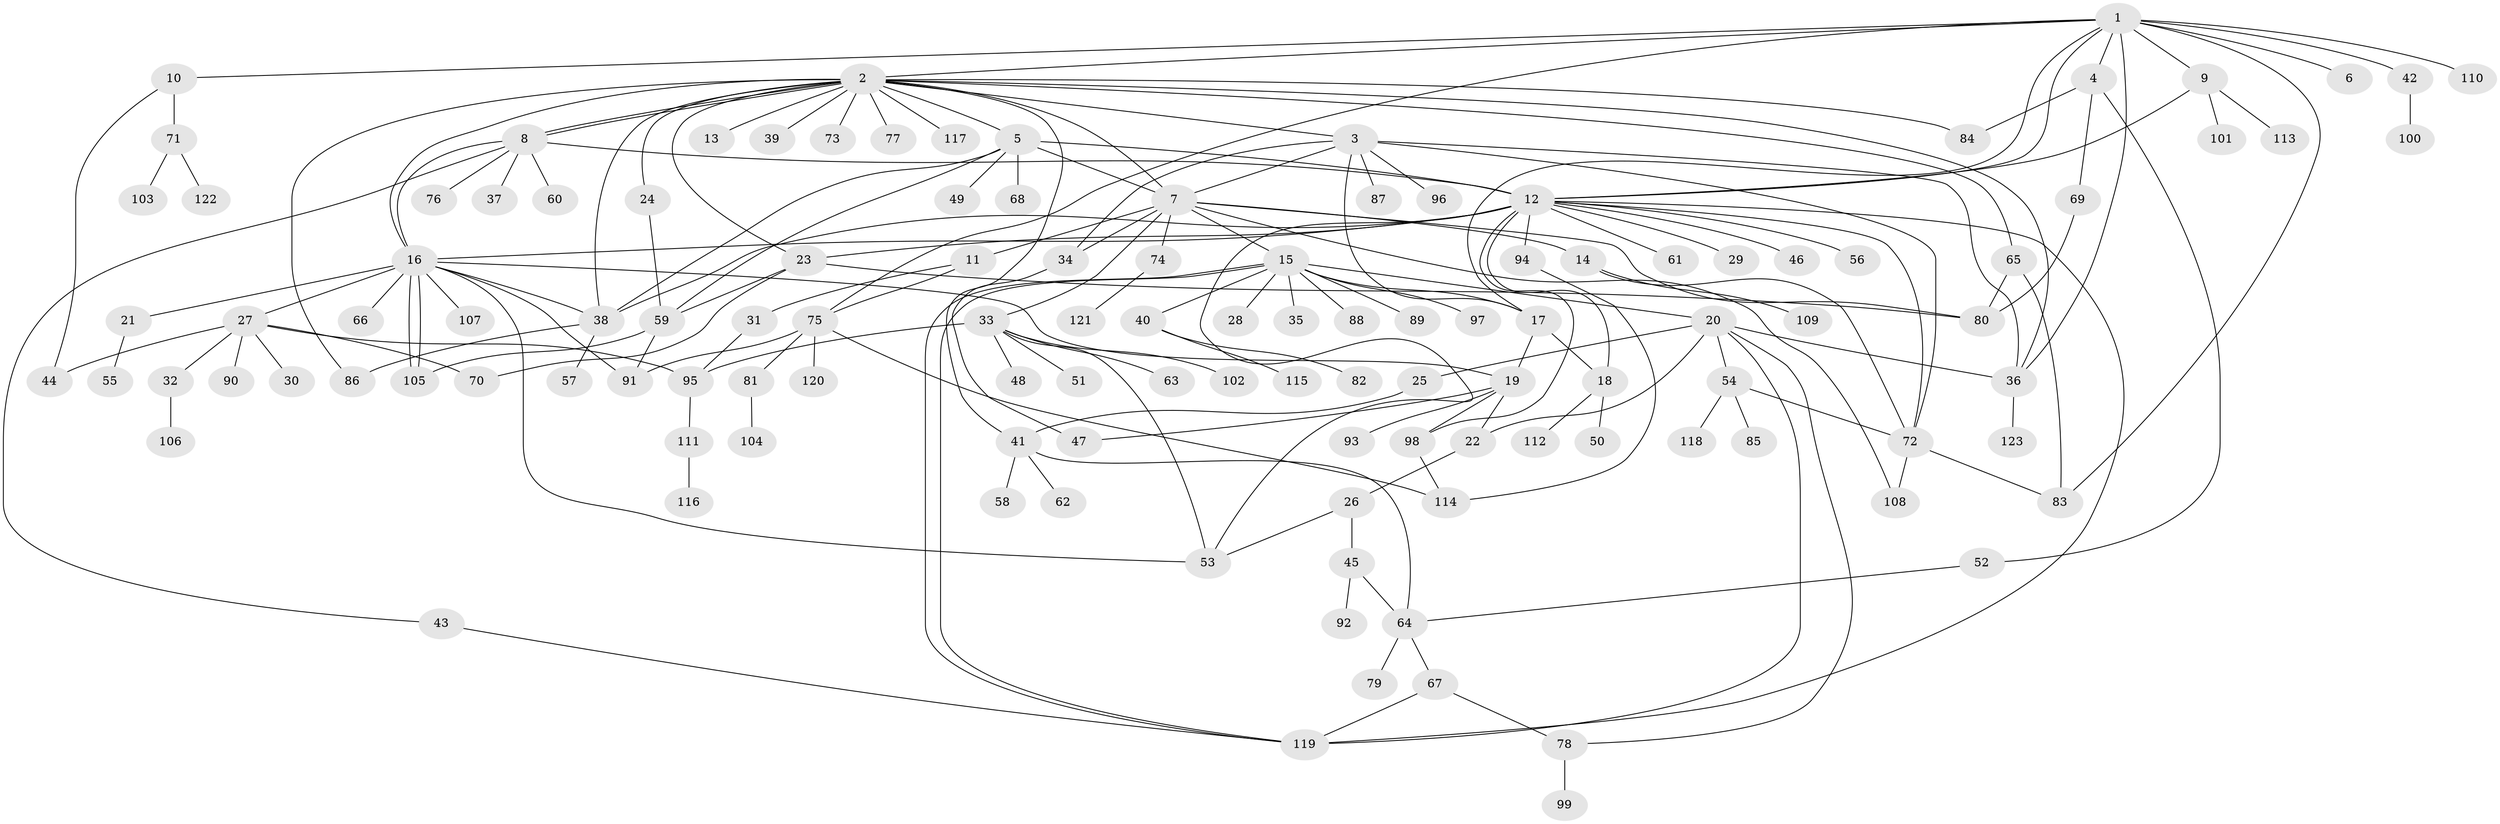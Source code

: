 // coarse degree distribution, {13: 0.021505376344086023, 18: 0.010752688172043012, 8: 0.010752688172043012, 4: 0.053763440860215055, 6: 0.053763440860215055, 1: 0.5161290322580645, 11: 0.010752688172043012, 21: 0.010752688172043012, 3: 0.07526881720430108, 2: 0.16129032258064516, 14: 0.010752688172043012, 10: 0.010752688172043012, 7: 0.03225806451612903, 9: 0.010752688172043012, 5: 0.010752688172043012}
// Generated by graph-tools (version 1.1) at 2025/41/03/06/25 10:41:50]
// undirected, 123 vertices, 181 edges
graph export_dot {
graph [start="1"]
  node [color=gray90,style=filled];
  1;
  2;
  3;
  4;
  5;
  6;
  7;
  8;
  9;
  10;
  11;
  12;
  13;
  14;
  15;
  16;
  17;
  18;
  19;
  20;
  21;
  22;
  23;
  24;
  25;
  26;
  27;
  28;
  29;
  30;
  31;
  32;
  33;
  34;
  35;
  36;
  37;
  38;
  39;
  40;
  41;
  42;
  43;
  44;
  45;
  46;
  47;
  48;
  49;
  50;
  51;
  52;
  53;
  54;
  55;
  56;
  57;
  58;
  59;
  60;
  61;
  62;
  63;
  64;
  65;
  66;
  67;
  68;
  69;
  70;
  71;
  72;
  73;
  74;
  75;
  76;
  77;
  78;
  79;
  80;
  81;
  82;
  83;
  84;
  85;
  86;
  87;
  88;
  89;
  90;
  91;
  92;
  93;
  94;
  95;
  96;
  97;
  98;
  99;
  100;
  101;
  102;
  103;
  104;
  105;
  106;
  107;
  108;
  109;
  110;
  111;
  112;
  113;
  114;
  115;
  116;
  117;
  118;
  119;
  120;
  121;
  122;
  123;
  1 -- 2;
  1 -- 4;
  1 -- 6;
  1 -- 9;
  1 -- 10;
  1 -- 12;
  1 -- 17;
  1 -- 36;
  1 -- 42;
  1 -- 75;
  1 -- 83;
  1 -- 110;
  2 -- 3;
  2 -- 5;
  2 -- 7;
  2 -- 8;
  2 -- 8;
  2 -- 13;
  2 -- 16;
  2 -- 23;
  2 -- 24;
  2 -- 36;
  2 -- 38;
  2 -- 39;
  2 -- 41;
  2 -- 65;
  2 -- 73;
  2 -- 77;
  2 -- 84;
  2 -- 86;
  2 -- 117;
  3 -- 7;
  3 -- 17;
  3 -- 34;
  3 -- 36;
  3 -- 72;
  3 -- 87;
  3 -- 96;
  4 -- 52;
  4 -- 69;
  4 -- 84;
  5 -- 7;
  5 -- 12;
  5 -- 38;
  5 -- 49;
  5 -- 59;
  5 -- 68;
  7 -- 11;
  7 -- 14;
  7 -- 15;
  7 -- 33;
  7 -- 34;
  7 -- 74;
  7 -- 80;
  7 -- 108;
  8 -- 12;
  8 -- 16;
  8 -- 37;
  8 -- 43;
  8 -- 60;
  8 -- 76;
  9 -- 12;
  9 -- 101;
  9 -- 113;
  10 -- 44;
  10 -- 71;
  11 -- 31;
  11 -- 75;
  12 -- 16;
  12 -- 18;
  12 -- 23;
  12 -- 29;
  12 -- 38;
  12 -- 46;
  12 -- 53;
  12 -- 56;
  12 -- 61;
  12 -- 72;
  12 -- 94;
  12 -- 98;
  12 -- 119;
  14 -- 72;
  14 -- 109;
  15 -- 17;
  15 -- 20;
  15 -- 28;
  15 -- 35;
  15 -- 40;
  15 -- 88;
  15 -- 89;
  15 -- 97;
  15 -- 119;
  15 -- 119;
  16 -- 19;
  16 -- 21;
  16 -- 27;
  16 -- 38;
  16 -- 53;
  16 -- 66;
  16 -- 91;
  16 -- 105;
  16 -- 105;
  16 -- 107;
  17 -- 18;
  17 -- 19;
  18 -- 50;
  18 -- 112;
  19 -- 22;
  19 -- 47;
  19 -- 93;
  19 -- 98;
  20 -- 22;
  20 -- 25;
  20 -- 36;
  20 -- 54;
  20 -- 78;
  20 -- 119;
  21 -- 55;
  22 -- 26;
  23 -- 59;
  23 -- 70;
  23 -- 80;
  24 -- 59;
  25 -- 41;
  26 -- 45;
  26 -- 53;
  27 -- 30;
  27 -- 32;
  27 -- 44;
  27 -- 70;
  27 -- 90;
  27 -- 95;
  31 -- 95;
  32 -- 106;
  33 -- 48;
  33 -- 51;
  33 -- 53;
  33 -- 63;
  33 -- 95;
  33 -- 102;
  34 -- 47;
  36 -- 123;
  38 -- 57;
  38 -- 86;
  40 -- 82;
  40 -- 115;
  41 -- 58;
  41 -- 62;
  41 -- 64;
  42 -- 100;
  43 -- 119;
  45 -- 64;
  45 -- 92;
  52 -- 64;
  54 -- 72;
  54 -- 85;
  54 -- 118;
  59 -- 91;
  59 -- 105;
  64 -- 67;
  64 -- 79;
  65 -- 80;
  65 -- 83;
  67 -- 78;
  67 -- 119;
  69 -- 80;
  71 -- 103;
  71 -- 122;
  72 -- 83;
  72 -- 108;
  74 -- 121;
  75 -- 81;
  75 -- 91;
  75 -- 114;
  75 -- 120;
  78 -- 99;
  81 -- 104;
  94 -- 114;
  95 -- 111;
  98 -- 114;
  111 -- 116;
}
